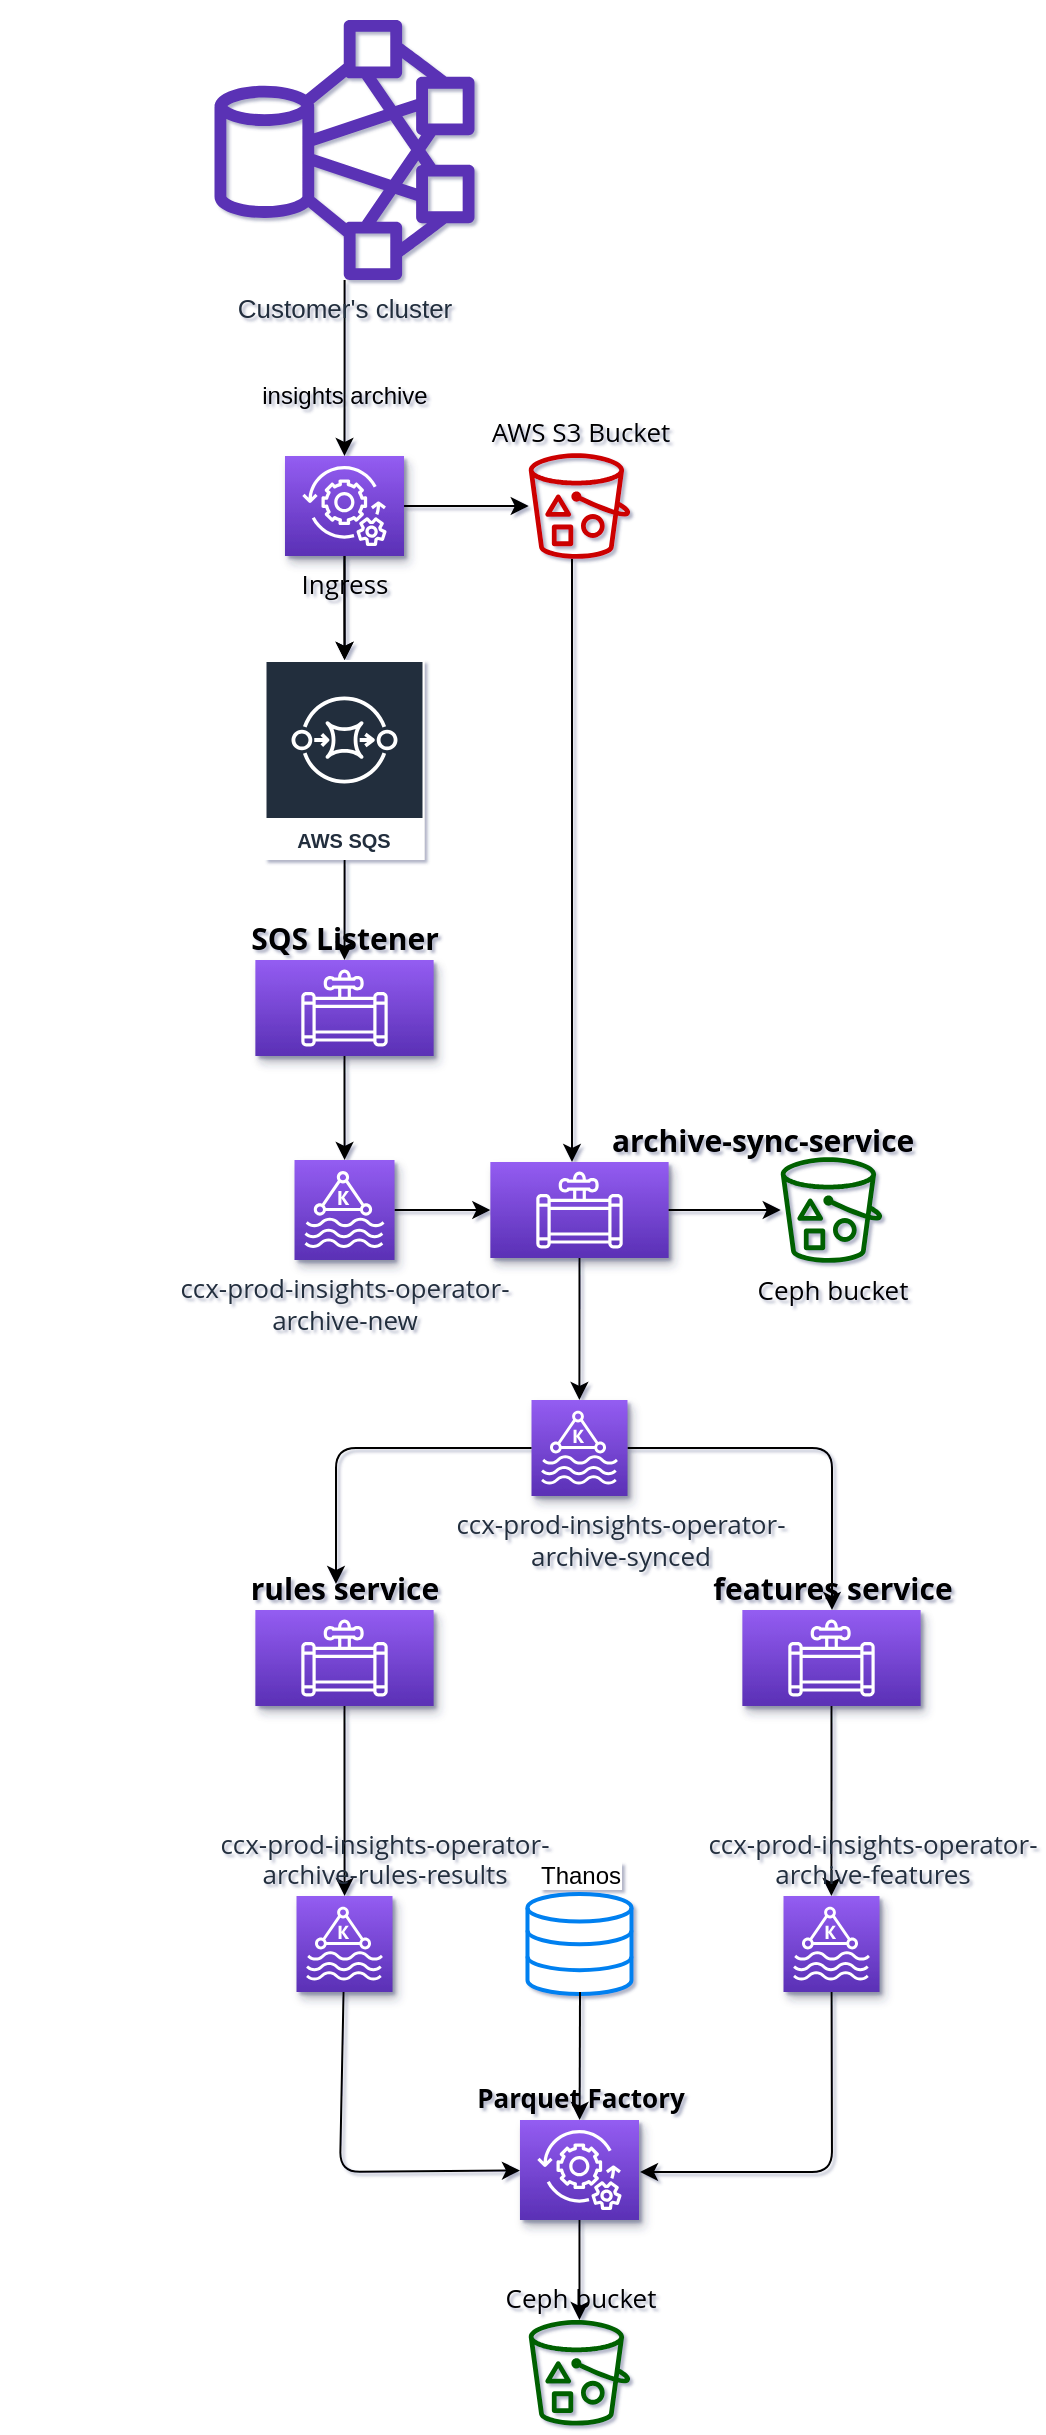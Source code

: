 <mxfile version="14.2.9" type="device"><diagram id="PvZe2rQdpgl4ulF8Twd2" name="Page-1"><mxGraphModel dx="1422" dy="783" grid="1" gridSize="10" guides="1" tooltips="1" connect="1" arrows="1" fold="1" page="0" pageScale="1" pageWidth="850" pageHeight="1100" math="0" shadow="1" extFonts="Open Sans^https://fonts.googleapis.com/css?family=Open+Sans"><root><UserObject label="" animation="show Wq5InzKh79W2wBIpRcLx-78 fade&#xA;show cvLpx6p-RuNz1EM1y9mV-29 fade&#xA;wait 1000&#xA;&#xA;show Wq5InzKh79W2wBIpRcLx-1&#xA;wait 1000&#xA;show cvLpx6p-RuNz1EM1y9mV-24 fade&#xA;wait 1000&#xA;&#xA;show Wq5InzKh79W2wBIpRcLx-85 fade&#xA;show cvLpx6p-RuNz1EM1y9mV-22 fade&#xA;wait 1000&#xA;show Wq5InzKh79W2wBIpRcLx-2&#xA;wait 1000&#xA;show cvLpx6p-RuNz1EM1y9mV-23 fade&#xA;wait 1000&#xA;show Wq5InzKh79W2wBIpRcLx-3&#xA;wait 1000&#xA;show cvLpx6p-RuNz1EM1y9mV-30 fade&#xA;wait 1000&#xA;show Wq5InzKh79W2wBIpRcLx-4&#xA;wait 1000&#xA;show cvLpx6p-RuNz1EM1y9mV-25 fade&#xA;wait 1000&#xA;show cvLpx6p-RuNz1EM1y9mV-2 fade&#xA;wait 1000&#xA;show Wq5InzKh79W2wBIpRcLx-5&#xA;wait 1000&#xA;show Wq5InzKh79W2wBIpRcLx-6&#xA;wait 1000&#xA;show Wq5InzKh79W2wBIpRcLx-7&#xA;wait 1000&#xA;show cvLpx6p-RuNz1EM1y9mV-4 fade&#xA;wait 1000&#xA;show Wq5InzKh79W2wBIpRcLx-26&#xA;wait 1000&#xA;show Wq5InzKh79W2wBIpRcLx-20 fade&#xA;wait 1000&#xA;show Wq5InzKh79W2wBIpRcLx-21&#xA;wait 1000&#xA;show cvLpx6p-RuNz1EM1y9mV-8 fade&#xA;wait 1000&#xA;show cvLpx6p-RuNz1EM1y9mV-40 fade&#xA;show cvLpx6p-RuNz1EM1y9mV-9 fade&#xA;wait 1000&#xA;show hZzMzlVJMegq5i51UVMi-1&#xA;wait 1000&#xA;show qZqwFrgaYaiB9kYyUIb4-5&#xA;wait 1000&#xA;show cvLpx6p-RuNz1EM1y9mV-43&#xA;wait 1000&#xA;&#xA;&#xA;" id="0"><mxCell/></UserObject><mxCell id="1" parent="0"/><mxCell id="Wq5InzKh79W2wBIpRcLx-26" value="" style="edgeStyle=orthogonalEdgeStyle;rounded=1;comic=0;jumpStyle=none;orthogonalLoop=1;jettySize=auto;html=1;shadow=0;startFill=1;endFill=1;fontColor=#000000;labelBackgroundColor=#f6f6f6;fontSize=20;fontStyle=1" parent="1" source="cvLpx6p-RuNz1EM1y9mV-4" target="hzfEIbbCn_4-XFb5gGIH-20" edge="1"><mxGeometry x="-0.013" y="19" relative="1" as="geometry"><mxPoint x="827.667" y="970" as="targetPoint"/><Array as="points"><mxPoint x="416" y="724"/></Array><mxPoint x="10" y="-3" as="offset"/></mxGeometry></mxCell><mxCell id="cvLpx6p-RuNz1EM1y9mV-4" value="&lt;blockquote style=&quot;margin: 0 0 0 40px ; border: none ; padding: 0px&quot;&gt;&lt;span&gt;ccx-prod-insights-operator-&lt;br&gt;archive-synced&lt;/span&gt;&lt;/blockquote&gt;" style="outlineConnect=0;fontColor=#232F3E;gradientColor=#945DF2;gradientDirection=north;fillColor=#5A30B5;strokeColor=#ffffff;dashed=0;verticalLabelPosition=bottom;verticalAlign=top;align=center;html=1;fontSize=13;fontStyle=0;aspect=fixed;shape=mxgraph.aws4.resourceIcon;resIcon=mxgraph.aws4.managed_streaming_for_kafka;shadow=1;labelPosition=center;spacingRight=0;fontFamily=Open Sans;spacingLeft=0;" parent="1" vertex="1"><mxGeometry x="265.745" y="700" width="48" height="48" as="geometry"/></mxCell><mxCell id="Wq5InzKh79W2wBIpRcLx-7" value="" style="edgeStyle=orthogonalEdgeStyle;rounded=1;comic=0;jumpStyle=none;orthogonalLoop=1;jettySize=auto;html=1;shadow=0;labelBackgroundColor=#f6f6f6;fontSize=20;fontStyle=1;fontColor=#000000;" parent="1" source="cvLpx6p-RuNz1EM1y9mV-2" target="cvLpx6p-RuNz1EM1y9mV-4" edge="1"><mxGeometry relative="1" as="geometry"/></mxCell><mxCell id="cvLpx6p-RuNz1EM1y9mV-2" value="&lt;div&gt;&lt;b&gt;&lt;span style=&quot;font-size: 15px&quot;&gt;archive-sync-service&lt;/span&gt;&lt;/b&gt;&lt;/div&gt;" style="outlineConnect=0;fontColor=#000000;gradientColor=#945DF2;gradientDirection=north;fillColor=#5A30B5;strokeColor=#ffffff;dashed=0;verticalLabelPosition=top;verticalAlign=bottom;align=left;html=1;fontSize=15;fontStyle=1;aspect=fixed;shape=mxgraph.aws4.resourceIcon;resIcon=mxgraph.aws4.data_pipeline;fontFamily=Open Sans;shadow=1;labelPosition=right;spacingLeft=-30;" parent="1" vertex="1"><mxGeometry x="245.175" y="581" width="89.14" height="48" as="geometry"/></mxCell><mxCell id="hzfEIbbCn_4-XFb5gGIH-16" value="" style="edgeStyle=orthogonalEdgeStyle;rounded=0;orthogonalLoop=1;jettySize=auto;html=1;fontSize=20;" parent="1" source="cvLpx6p-RuNz1EM1y9mV-23" target="cvLpx6p-RuNz1EM1y9mV-2" edge="1"><mxGeometry relative="1" as="geometry"><mxPoint x="840" y="253.0" as="targetPoint"/></mxGeometry></mxCell><mxCell id="cvLpx6p-RuNz1EM1y9mV-23" value="&lt;div style=&quot;font-size: 13px&quot;&gt;ccx-prod-insights-operator-&lt;br&gt;archive-new&lt;/div&gt;" style="outlineConnect=0;fontColor=#232F3E;gradientColor=#945DF2;gradientDirection=north;fillColor=#5A30B5;strokeColor=#ffffff;dashed=0;verticalLabelPosition=bottom;verticalAlign=top;align=center;html=1;fontSize=13;fontStyle=0;aspect=fixed;shape=mxgraph.aws4.resourceIcon;resIcon=mxgraph.aws4.managed_streaming_for_kafka;labelPosition=center;shadow=1;fontFamily=Open Sans;" parent="1" vertex="1"><mxGeometry x="147.25" y="580" width="50" height="50" as="geometry"/></mxCell><mxCell id="Wq5InzKh79W2wBIpRcLx-2" value="" style="edgeStyle=orthogonalEdgeStyle;rounded=0;orthogonalLoop=1;jettySize=auto;html=1;" parent="1" source="cvLpx6p-RuNz1EM1y9mV-24" target="hzfEIbbCn_4-XFb5gGIH-3" edge="1"><mxGeometry relative="1" as="geometry"/></mxCell><mxCell id="hzfEIbbCn_4-XFb5gGIH-8" value="" style="edgeStyle=orthogonalEdgeStyle;rounded=0;orthogonalLoop=1;jettySize=auto;html=1;" parent="1" source="cvLpx6p-RuNz1EM1y9mV-24" target="hzfEIbbCn_4-XFb5gGIH-7" edge="1"><mxGeometry relative="1" as="geometry"/></mxCell><mxCell id="dzDXNNR-nJhao6QNLTsh-1" value="" style="edgeStyle=orthogonalEdgeStyle;rounded=0;orthogonalLoop=1;jettySize=auto;html=1;" edge="1" parent="1" source="cvLpx6p-RuNz1EM1y9mV-24" target="hzfEIbbCn_4-XFb5gGIH-3"><mxGeometry relative="1" as="geometry"/></mxCell><UserObject label="Ingress" id="cvLpx6p-RuNz1EM1y9mV-24"><mxCell style="outlineConnect=0;fontColor=#000000;gradientColor=#945DF2;gradientDirection=north;fillColor=#5A30B5;strokeColor=#FFFFFF;dashed=0;verticalLabelPosition=bottom;verticalAlign=top;align=center;html=1;fontSize=13;fontStyle=0;aspect=fixed;shape=mxgraph.aws4.resourceIcon;resIcon=mxgraph.aws4.managed_services;fontFamily=Open Sans;shadow=1;labelBorderColor=none;labelBackgroundColor=none;" parent="1" vertex="1"><mxGeometry x="142.49" y="228" width="59.52" height="50" as="geometry"/></mxCell></UserObject><mxCell id="Wq5InzKh79W2wBIpRcLx-83" value="" style="shape=image;imageAspect=0;aspect=fixed;verticalLabelPosition=bottom;verticalAlign=top;rounded=0;dashed=1;labelBackgroundColor=none;strokeColor=#3399FF;strokeWidth=2;fillColor=#ffffff;fontColor=#0066CC;align=center;html=1;image=https://static.redhat.com/libs/redhat/brand-assets/latest/corp/logo--hat-only.svg;" parent="1" vertex="1"><mxGeometry width="70" as="geometry"/></mxCell><mxCell id="8Mudrr2gFht6RSvs2BrG-41" value="insights archive" style="edgeStyle=orthogonalEdgeStyle;rounded=0;orthogonalLoop=1;jettySize=auto;html=1;labelBackgroundColor=none;fontSize=12;fontColor=#000000;labelPosition=center;verticalLabelPosition=bottom;align=center;verticalAlign=top;" parent="1" source="8Mudrr2gFht6RSvs2BrG-1" target="cvLpx6p-RuNz1EM1y9mV-24" edge="1"><mxGeometry relative="1" as="geometry"><mxPoint x="150" y="253.12" as="targetPoint"/><Array as="points"/></mxGeometry></mxCell><mxCell id="8Mudrr2gFht6RSvs2BrG-1" value="Customer's cluster" style="outlineConnect=0;fontColor=#232F3E;gradientColor=none;fillColor=#5A30B5;strokeColor=none;dashed=0;verticalLabelPosition=bottom;verticalAlign=top;align=center;html=1;fontSize=13;fontStyle=0;aspect=fixed;pointerEvents=1;shape=mxgraph.aws4.hdfs_cluster;" parent="1" vertex="1"><mxGeometry x="107.25" y="10" width="130" height="130" as="geometry"/></mxCell><mxCell id="hzfEIbbCn_4-XFb5gGIH-10" value="" style="edgeStyle=orthogonalEdgeStyle;rounded=0;orthogonalLoop=1;jettySize=auto;html=1;" parent="1" source="hzfEIbbCn_4-XFb5gGIH-3" target="hzfEIbbCn_4-XFb5gGIH-9" edge="1"><mxGeometry relative="1" as="geometry"/></mxCell><mxCell id="hzfEIbbCn_4-XFb5gGIH-3" value="AWS SQS" style="outlineConnect=0;fontColor=#232F3E;gradientColor=none;strokeColor=#ffffff;fillColor=#232F3E;dashed=0;verticalLabelPosition=middle;verticalAlign=bottom;align=center;html=1;whiteSpace=wrap;fontSize=10;fontStyle=1;spacing=3;shape=mxgraph.aws4.productIcon;prIcon=mxgraph.aws4.sqs;" parent="1" vertex="1"><mxGeometry x="132.25" y="330.0" width="80" height="100" as="geometry"/></mxCell><mxCell id="hzfEIbbCn_4-XFb5gGIH-35" value="" style="edgeStyle=orthogonalEdgeStyle;rounded=0;orthogonalLoop=1;jettySize=auto;html=1;fontSize=20;" parent="1" source="hzfEIbbCn_4-XFb5gGIH-7" target="cvLpx6p-RuNz1EM1y9mV-2" edge="1"><mxGeometry relative="1" as="geometry"><mxPoint x="278.326" y="146.385" as="targetPoint"/><Array as="points"><mxPoint x="286" y="280"/><mxPoint x="286" y="280"/></Array></mxGeometry></mxCell><mxCell id="hzfEIbbCn_4-XFb5gGIH-7" value="AWS S3 Bucket" style="outlineConnect=0;fontColor=#000000;gradientColor=none;fillColor=#CC0000;strokeColor=none;dashed=0;verticalLabelPosition=top;verticalAlign=bottom;align=center;html=1;fontSize=13;fontStyle=0;aspect=fixed;pointerEvents=1;shape=mxgraph.aws4.bucket_with_objects;fontFamily=Open Sans;labelPosition=center;shadow=0;noLabel=0;container=0;" parent="1" vertex="1"><mxGeometry x="264" y="226.615" width="51.49" height="52.77" as="geometry"/></mxCell><mxCell id="hzfEIbbCn_4-XFb5gGIH-14" value="" style="edgeStyle=orthogonalEdgeStyle;rounded=0;orthogonalLoop=1;jettySize=auto;html=1;fontSize=20;fontStyle=1" parent="1" target="cvLpx6p-RuNz1EM1y9mV-23" edge="1" source="hzfEIbbCn_4-XFb5gGIH-9"><mxGeometry relative="1" as="geometry"><mxPoint x="579.14" y="253" as="sourcePoint"/><mxPoint x="660" y="253" as="targetPoint"/></mxGeometry></mxCell><mxCell id="hzfEIbbCn_4-XFb5gGIH-9" value="&lt;b&gt;&lt;span style=&quot;font-size: 15px&quot;&gt;SQS Listener&lt;/span&gt;&lt;/b&gt;" style="outlineConnect=0;fontColor=#000000;gradientColor=#945DF2;gradientDirection=north;fillColor=#5A30B5;strokeColor=#ffffff;dashed=0;verticalLabelPosition=top;verticalAlign=bottom;align=center;html=1;fontSize=15;fontStyle=1;aspect=fixed;shape=mxgraph.aws4.resourceIcon;resIcon=mxgraph.aws4.data_pipeline;fontFamily=Open Sans;shadow=1;labelPosition=center;" parent="1" vertex="1"><mxGeometry x="127.68" y="480" width="89.14" height="48" as="geometry"/></mxCell><mxCell id="hzfEIbbCn_4-XFb5gGIH-25" value="" style="edgeStyle=orthogonalEdgeStyle;rounded=0;orthogonalLoop=1;jettySize=auto;html=1;fontSize=20;" parent="1" source="hzfEIbbCn_4-XFb5gGIH-19" target="hzfEIbbCn_4-XFb5gGIH-22" edge="1"><mxGeometry relative="1" as="geometry"/></mxCell><mxCell id="hzfEIbbCn_4-XFb5gGIH-19" value="&lt;b&gt;&lt;span style=&quot;font-size: 15px&quot;&gt;rules service&lt;/span&gt;&lt;/b&gt;" style="outlineConnect=0;fontColor=#000000;gradientColor=#945DF2;gradientDirection=north;fillColor=#5A30B5;strokeColor=#ffffff;dashed=0;verticalLabelPosition=top;verticalAlign=bottom;align=center;html=1;fontSize=15;fontStyle=1;aspect=fixed;shape=mxgraph.aws4.resourceIcon;resIcon=mxgraph.aws4.data_pipeline;fontFamily=Open Sans;shadow=1;labelPosition=center;" parent="1" vertex="1"><mxGeometry x="127.68" y="805" width="89.14" height="48" as="geometry"/></mxCell><mxCell id="hzfEIbbCn_4-XFb5gGIH-27" value="" style="edgeStyle=orthogonalEdgeStyle;rounded=0;orthogonalLoop=1;jettySize=auto;html=1;fontSize=20;" parent="1" source="hzfEIbbCn_4-XFb5gGIH-20" target="hzfEIbbCn_4-XFb5gGIH-26" edge="1"><mxGeometry relative="1" as="geometry"/></mxCell><mxCell id="hzfEIbbCn_4-XFb5gGIH-20" value="&lt;b&gt;&lt;span style=&quot;font-size: 15px&quot;&gt;features service&lt;/span&gt;&lt;/b&gt;" style="outlineConnect=0;fontColor=#000000;gradientColor=#945DF2;gradientDirection=north;fillColor=#5A30B5;strokeColor=#ffffff;dashed=0;verticalLabelPosition=top;verticalAlign=bottom;align=center;html=1;fontSize=15;fontStyle=1;aspect=fixed;shape=mxgraph.aws4.resourceIcon;resIcon=mxgraph.aws4.data_pipeline;fontFamily=Open Sans;shadow=1;labelPosition=center;" parent="1" vertex="1"><mxGeometry x="371.175" y="805" width="89.14" height="48" as="geometry"/></mxCell><mxCell id="hzfEIbbCn_4-XFb5gGIH-21" value="" style="edgeStyle=orthogonalEdgeStyle;rounded=1;comic=0;jumpStyle=none;orthogonalLoop=1;jettySize=auto;html=1;shadow=0;startFill=1;endFill=1;fontColor=#000000;labelBackgroundColor=#f6f6f6;fontSize=20;fontStyle=1" parent="1" source="cvLpx6p-RuNz1EM1y9mV-4" edge="1"><mxGeometry relative="1" as="geometry"><mxPoint x="168" y="792" as="targetPoint"/><mxPoint x="837.667" y="908" as="sourcePoint"/><Array as="points"><mxPoint x="168" y="724"/></Array></mxGeometry></mxCell><mxCell id="hzfEIbbCn_4-XFb5gGIH-22" value="&lt;blockquote style=&quot;margin: 0 0 0 40px ; border: none ; padding: 0px&quot;&gt;ccx-prod-insights-operator-&lt;br&gt;archive-rules-results&lt;br&gt;&lt;/blockquote&gt;" style="outlineConnect=0;fontColor=#232F3E;gradientColor=#945DF2;gradientDirection=north;fillColor=#5A30B5;strokeColor=#ffffff;dashed=0;verticalLabelPosition=top;verticalAlign=bottom;align=center;html=1;fontSize=13;fontStyle=0;aspect=fixed;shape=mxgraph.aws4.resourceIcon;resIcon=mxgraph.aws4.managed_streaming_for_kafka;shadow=1;labelPosition=center;spacingRight=0;fontFamily=Open Sans;" parent="1" vertex="1"><mxGeometry x="148.25" y="948" width="48" height="48" as="geometry"/></mxCell><mxCell id="hzfEIbbCn_4-XFb5gGIH-26" value="&lt;blockquote style=&quot;margin: 0 0 0 40px ; border: none ; padding: 0px&quot;&gt;ccx-prod-insights-operator-&lt;br&gt;archive-features&lt;br&gt;&lt;/blockquote&gt;" style="outlineConnect=0;fontColor=#232F3E;gradientColor=#945DF2;gradientDirection=north;fillColor=#5A30B5;strokeColor=#ffffff;dashed=0;verticalLabelPosition=top;verticalAlign=bottom;align=center;html=1;fontSize=13;fontStyle=0;aspect=fixed;shape=mxgraph.aws4.resourceIcon;resIcon=mxgraph.aws4.managed_streaming_for_kafka;shadow=1;labelPosition=center;spacingRight=0;fontFamily=Open Sans;" parent="1" vertex="1"><mxGeometry x="391.745" y="948" width="48" height="48" as="geometry"/></mxCell><mxCell id="hzfEIbbCn_4-XFb5gGIH-32" value="Ceph bucket" style="outlineConnect=0;fontColor=#000000;gradientColor=none;fillColor=#006100;strokeColor=none;dashed=0;verticalLabelPosition=top;verticalAlign=bottom;align=center;html=1;fontSize=13;fontStyle=0;aspect=fixed;pointerEvents=1;shape=mxgraph.aws4.bucket_with_objects;fontFamily=Open Sans;labelPosition=center;shadow=0;noLabel=0;container=0;" parent="1" vertex="1"><mxGeometry x="264" y="1160" width="51.49" height="52.77" as="geometry"/></mxCell><mxCell id="66jfKdfOWFosxA7JYabk-10" value="" style="edgeStyle=orthogonalEdgeStyle;rounded=0;orthogonalLoop=1;jettySize=auto;html=1;" parent="1" source="66jfKdfOWFosxA7JYabk-3" target="hzfEIbbCn_4-XFb5gGIH-32" edge="1"><mxGeometry relative="1" as="geometry"><mxPoint x="-120" y="966" as="targetPoint"/></mxGeometry></mxCell><UserObject label="&lt;b&gt;Parquet Factory&lt;/b&gt;" id="66jfKdfOWFosxA7JYabk-3"><mxCell style="outlineConnect=0;fontColor=#000000;gradientColor=#945DF2;gradientDirection=north;fillColor=#5A30B5;strokeColor=#FFFFFF;dashed=0;verticalLabelPosition=top;verticalAlign=bottom;align=center;html=1;fontSize=13;fontStyle=0;aspect=fixed;shape=mxgraph.aws4.resourceIcon;resIcon=mxgraph.aws4.managed_services;fontFamily=Open Sans;shadow=1;labelBorderColor=none;labelBackgroundColor=none;labelPosition=center;" parent="1" vertex="1"><mxGeometry x="259.985" y="1060" width="59.52" height="50" as="geometry"/></mxCell></UserObject><mxCell id="hzfEIbbCn_4-XFb5gGIH-17" value="Ceph bucket" style="outlineConnect=0;fontColor=#000000;gradientColor=none;fillColor=#006100;strokeColor=none;dashed=0;verticalLabelPosition=bottom;verticalAlign=top;align=center;html=1;fontSize=13;fontStyle=0;aspect=fixed;pointerEvents=1;shape=mxgraph.aws4.bucket_with_objects;fontFamily=Open Sans;labelPosition=center;shadow=0;noLabel=0;container=0;" parent="1" vertex="1"><mxGeometry x="390" y="578.615" width="51.49" height="52.77" as="geometry"/></mxCell><mxCell id="dzDXNNR-nJhao6QNLTsh-2" value="" style="edgeStyle=orthogonalEdgeStyle;rounded=1;comic=0;jumpStyle=none;orthogonalLoop=1;jettySize=auto;html=1;shadow=0;labelBackgroundColor=#f6f6f6;fontSize=20;fontStyle=1;fontColor=#000000;" edge="1" parent="1" source="cvLpx6p-RuNz1EM1y9mV-2" target="hzfEIbbCn_4-XFb5gGIH-17"><mxGeometry relative="1" as="geometry"><mxPoint x="334.315" y="605" as="sourcePoint"/><mxPoint x="859" y="758" as="targetPoint"/></mxGeometry></mxCell><mxCell id="66jfKdfOWFosxA7JYabk-6" value="&lt;div&gt;Thanos&lt;/div&gt;" style="html=1;verticalLabelPosition=top;align=center;labelBackgroundColor=#ffffff;verticalAlign=bottom;strokeWidth=2;strokeColor=#0080F0;shadow=0;dashed=0;shape=mxgraph.ios7.icons.data;labelPosition=center;" parent="1" vertex="1"><mxGeometry x="263.745" y="947" width="52" height="50" as="geometry"/></mxCell><mxCell id="dzDXNNR-nJhao6QNLTsh-4" value="" style="endArrow=classic;html=1;exitX=0.505;exitY=0.98;exitDx=0;exitDy=0;exitPerimeter=0;" edge="1" parent="1" source="66jfKdfOWFosxA7JYabk-6" target="66jfKdfOWFosxA7JYabk-3"><mxGeometry width="50" height="50" relative="1" as="geometry"><mxPoint x="380" y="900" as="sourcePoint"/><mxPoint x="430" y="850" as="targetPoint"/></mxGeometry></mxCell><mxCell id="dzDXNNR-nJhao6QNLTsh-8" value="" style="endArrow=classic;html=1;" edge="1" parent="1" source="hzfEIbbCn_4-XFb5gGIH-22" target="66jfKdfOWFosxA7JYabk-3"><mxGeometry width="50" height="50" relative="1" as="geometry"><mxPoint x="380" y="900" as="sourcePoint"/><mxPoint x="430" y="850" as="targetPoint"/><Array as="points"><mxPoint x="170" y="1086"/></Array></mxGeometry></mxCell><mxCell id="dzDXNNR-nJhao6QNLTsh-9" value="" style="endArrow=classic;html=1;" edge="1" parent="1" source="hzfEIbbCn_4-XFb5gGIH-26"><mxGeometry width="50" height="50" relative="1" as="geometry"><mxPoint x="415.802" y="1002" as="sourcePoint"/><mxPoint x="320" y="1086" as="targetPoint"/><Array as="points"><mxPoint x="416" y="1086"/></Array></mxGeometry></mxCell></root></mxGraphModel></diagram></mxfile>